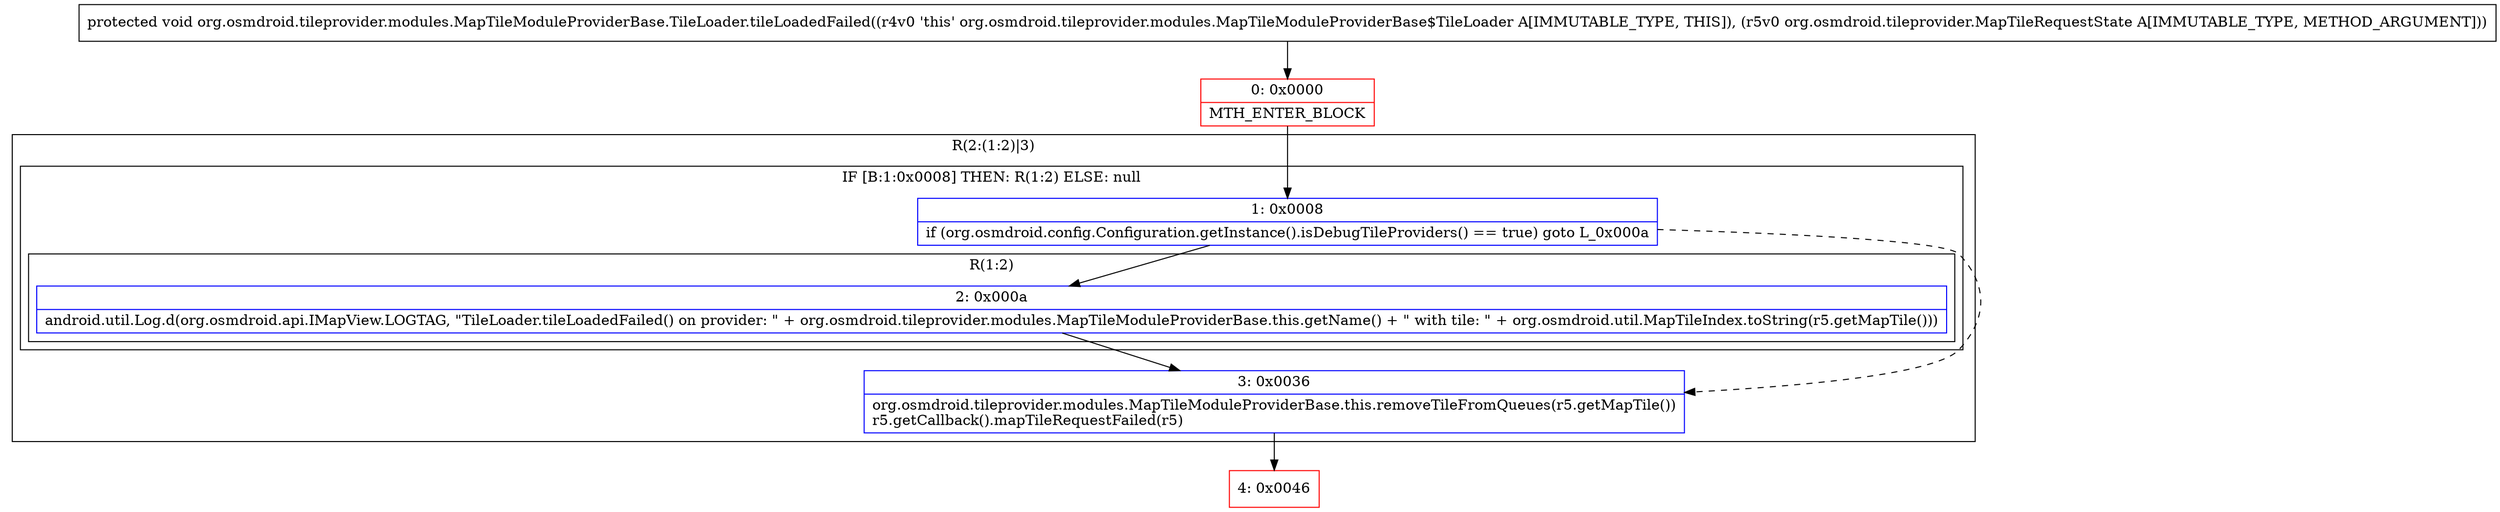 digraph "CFG fororg.osmdroid.tileprovider.modules.MapTileModuleProviderBase.TileLoader.tileLoadedFailed(Lorg\/osmdroid\/tileprovider\/MapTileRequestState;)V" {
subgraph cluster_Region_2128018413 {
label = "R(2:(1:2)|3)";
node [shape=record,color=blue];
subgraph cluster_IfRegion_1079175767 {
label = "IF [B:1:0x0008] THEN: R(1:2) ELSE: null";
node [shape=record,color=blue];
Node_1 [shape=record,label="{1\:\ 0x0008|if (org.osmdroid.config.Configuration.getInstance().isDebugTileProviders() == true) goto L_0x000a\l}"];
subgraph cluster_Region_2044486908 {
label = "R(1:2)";
node [shape=record,color=blue];
Node_2 [shape=record,label="{2\:\ 0x000a|android.util.Log.d(org.osmdroid.api.IMapView.LOGTAG, \"TileLoader.tileLoadedFailed() on provider: \" + org.osmdroid.tileprovider.modules.MapTileModuleProviderBase.this.getName() + \" with tile: \" + org.osmdroid.util.MapTileIndex.toString(r5.getMapTile()))\l}"];
}
}
Node_3 [shape=record,label="{3\:\ 0x0036|org.osmdroid.tileprovider.modules.MapTileModuleProviderBase.this.removeTileFromQueues(r5.getMapTile())\lr5.getCallback().mapTileRequestFailed(r5)\l}"];
}
Node_0 [shape=record,color=red,label="{0\:\ 0x0000|MTH_ENTER_BLOCK\l}"];
Node_4 [shape=record,color=red,label="{4\:\ 0x0046}"];
MethodNode[shape=record,label="{protected void org.osmdroid.tileprovider.modules.MapTileModuleProviderBase.TileLoader.tileLoadedFailed((r4v0 'this' org.osmdroid.tileprovider.modules.MapTileModuleProviderBase$TileLoader A[IMMUTABLE_TYPE, THIS]), (r5v0 org.osmdroid.tileprovider.MapTileRequestState A[IMMUTABLE_TYPE, METHOD_ARGUMENT])) }"];
MethodNode -> Node_0;
Node_1 -> Node_2;
Node_1 -> Node_3[style=dashed];
Node_2 -> Node_3;
Node_3 -> Node_4;
Node_0 -> Node_1;
}

